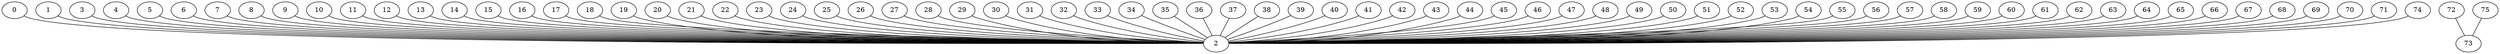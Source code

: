 graph G {
0;
1;
2;
3;
4;
5;
6;
7;
8;
9;
10;
11;
12;
13;
14;
15;
16;
17;
18;
19;
20;
21;
22;
23;
24;
25;
26;
27;
28;
29;
30;
31;
32;
33;
34;
35;
36;
37;
38;
39;
40;
41;
42;
43;
44;
45;
46;
47;
48;
49;
50;
51;
52;
53;
54;
55;
56;
57;
58;
59;
60;
61;
62;
63;
64;
65;
66;
67;
68;
69;
70;
71;
72;
73;
74;
75;
1--2 ;
0--2 ;
5--2 ;
4--2 ;
3--2 ;
7--2 ;
6--2 ;
9--2 ;
8--2 ;
10--2 ;
11--2 ;
12--2 ;
13--2 ;
14--2 ;
16--2 ;
15--2 ;
17--2 ;
19--2 ;
18--2 ;
21--2 ;
20--2 ;
22--2 ;
23--2 ;
24--2 ;
32--2 ;
31--2 ;
30--2 ;
29--2 ;
28--2 ;
27--2 ;
26--2 ;
25--2 ;
35--2 ;
34--2 ;
33--2 ;
37--2 ;
36--2 ;
38--2 ;
40--2 ;
39--2 ;
41--2 ;
42--2 ;
43--2 ;
45--2 ;
44--2 ;
47--2 ;
46--2 ;
48--2 ;
49--2 ;
51--2 ;
50--2 ;
52--2 ;
54--2 ;
53--2 ;
55--2 ;
56--2 ;
58--2 ;
57--2 ;
59--2 ;
60--2 ;
62--2 ;
61--2 ;
64--2 ;
63--2 ;
67--2 ;
66--2 ;
65--2 ;
68--2 ;
71--2 ;
70--2 ;
69--2 ;
74--2 ;
72--73 ;
75--73 ;
}
